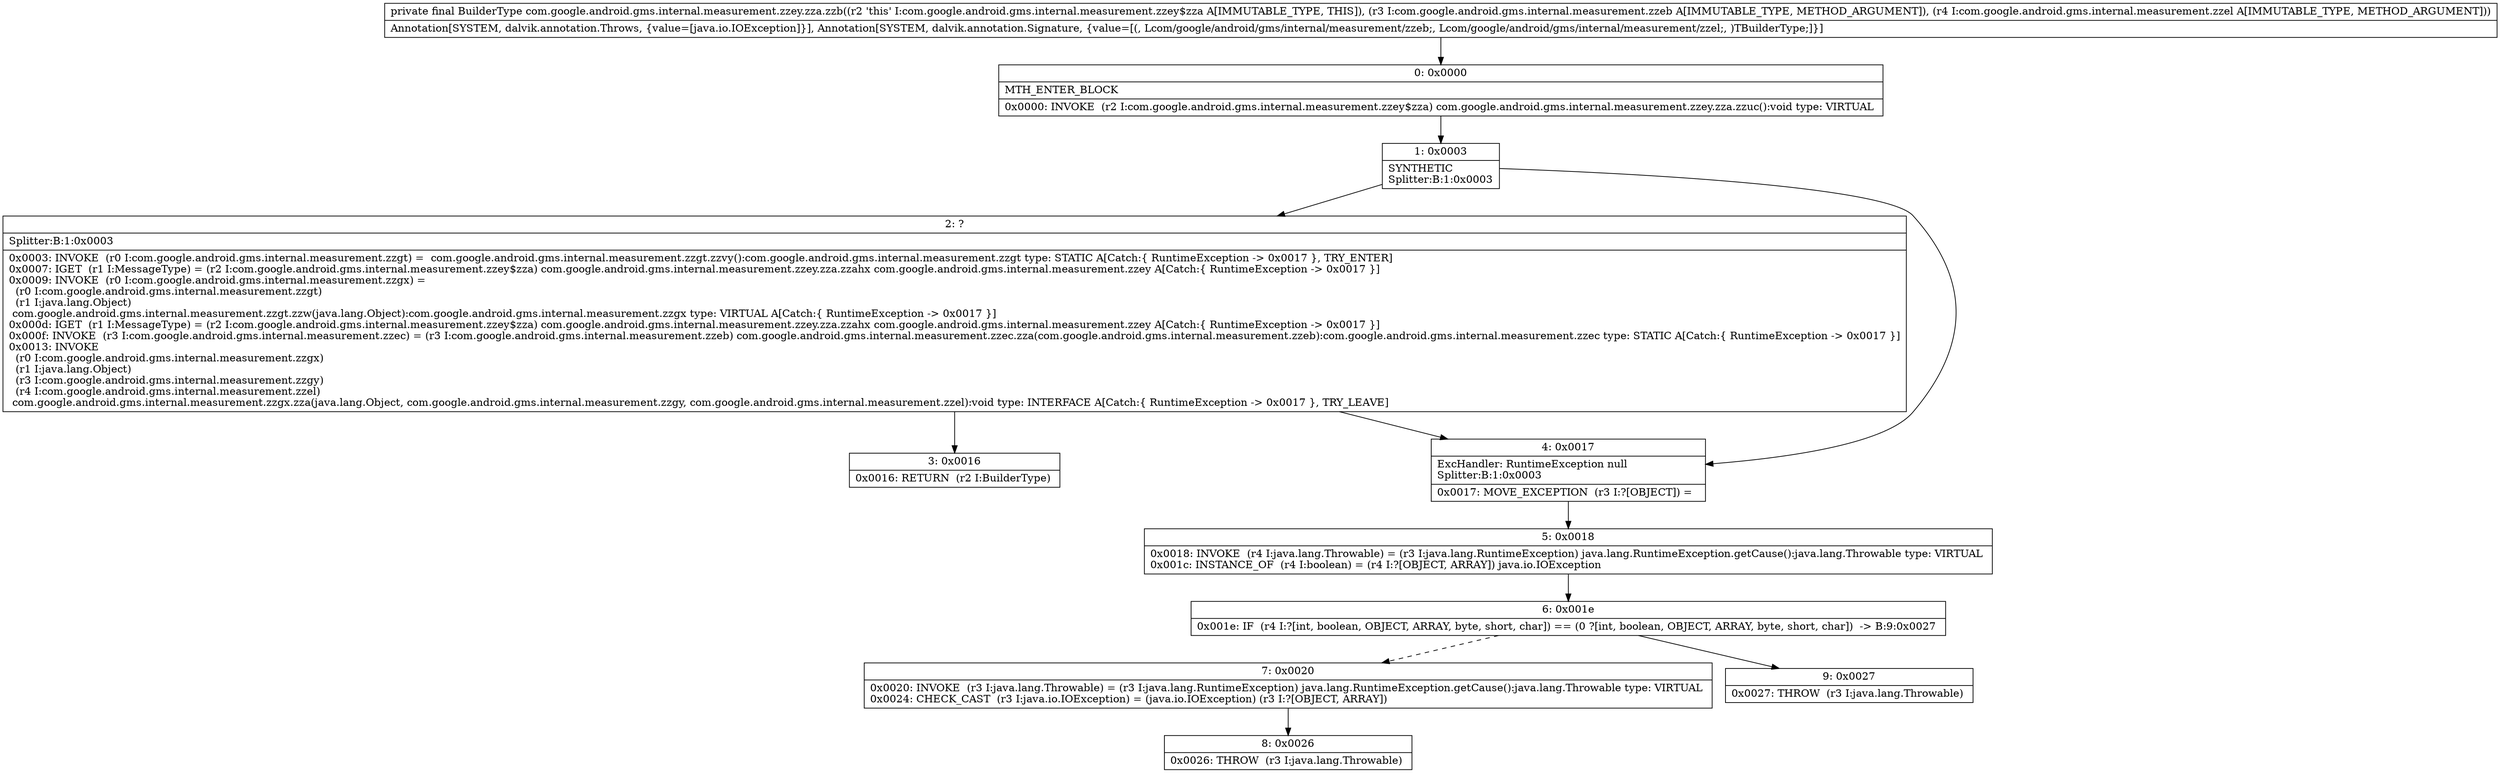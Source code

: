 digraph "CFG forcom.google.android.gms.internal.measurement.zzey.zza.zzb(Lcom\/google\/android\/gms\/internal\/measurement\/zzeb;Lcom\/google\/android\/gms\/internal\/measurement\/zzel;)Lcom\/google\/android\/gms\/internal\/measurement\/zzey$zza;" {
Node_0 [shape=record,label="{0\:\ 0x0000|MTH_ENTER_BLOCK\l|0x0000: INVOKE  (r2 I:com.google.android.gms.internal.measurement.zzey$zza) com.google.android.gms.internal.measurement.zzey.zza.zzuc():void type: VIRTUAL \l}"];
Node_1 [shape=record,label="{1\:\ 0x0003|SYNTHETIC\lSplitter:B:1:0x0003\l}"];
Node_2 [shape=record,label="{2\:\ ?|Splitter:B:1:0x0003\l|0x0003: INVOKE  (r0 I:com.google.android.gms.internal.measurement.zzgt) =  com.google.android.gms.internal.measurement.zzgt.zzvy():com.google.android.gms.internal.measurement.zzgt type: STATIC A[Catch:\{ RuntimeException \-\> 0x0017 \}, TRY_ENTER]\l0x0007: IGET  (r1 I:MessageType) = (r2 I:com.google.android.gms.internal.measurement.zzey$zza) com.google.android.gms.internal.measurement.zzey.zza.zzahx com.google.android.gms.internal.measurement.zzey A[Catch:\{ RuntimeException \-\> 0x0017 \}]\l0x0009: INVOKE  (r0 I:com.google.android.gms.internal.measurement.zzgx) = \l  (r0 I:com.google.android.gms.internal.measurement.zzgt)\l  (r1 I:java.lang.Object)\l com.google.android.gms.internal.measurement.zzgt.zzw(java.lang.Object):com.google.android.gms.internal.measurement.zzgx type: VIRTUAL A[Catch:\{ RuntimeException \-\> 0x0017 \}]\l0x000d: IGET  (r1 I:MessageType) = (r2 I:com.google.android.gms.internal.measurement.zzey$zza) com.google.android.gms.internal.measurement.zzey.zza.zzahx com.google.android.gms.internal.measurement.zzey A[Catch:\{ RuntimeException \-\> 0x0017 \}]\l0x000f: INVOKE  (r3 I:com.google.android.gms.internal.measurement.zzec) = (r3 I:com.google.android.gms.internal.measurement.zzeb) com.google.android.gms.internal.measurement.zzec.zza(com.google.android.gms.internal.measurement.zzeb):com.google.android.gms.internal.measurement.zzec type: STATIC A[Catch:\{ RuntimeException \-\> 0x0017 \}]\l0x0013: INVOKE  \l  (r0 I:com.google.android.gms.internal.measurement.zzgx)\l  (r1 I:java.lang.Object)\l  (r3 I:com.google.android.gms.internal.measurement.zzgy)\l  (r4 I:com.google.android.gms.internal.measurement.zzel)\l com.google.android.gms.internal.measurement.zzgx.zza(java.lang.Object, com.google.android.gms.internal.measurement.zzgy, com.google.android.gms.internal.measurement.zzel):void type: INTERFACE A[Catch:\{ RuntimeException \-\> 0x0017 \}, TRY_LEAVE]\l}"];
Node_3 [shape=record,label="{3\:\ 0x0016|0x0016: RETURN  (r2 I:BuilderType) \l}"];
Node_4 [shape=record,label="{4\:\ 0x0017|ExcHandler: RuntimeException null\lSplitter:B:1:0x0003\l|0x0017: MOVE_EXCEPTION  (r3 I:?[OBJECT]) =  \l}"];
Node_5 [shape=record,label="{5\:\ 0x0018|0x0018: INVOKE  (r4 I:java.lang.Throwable) = (r3 I:java.lang.RuntimeException) java.lang.RuntimeException.getCause():java.lang.Throwable type: VIRTUAL \l0x001c: INSTANCE_OF  (r4 I:boolean) = (r4 I:?[OBJECT, ARRAY]) java.io.IOException \l}"];
Node_6 [shape=record,label="{6\:\ 0x001e|0x001e: IF  (r4 I:?[int, boolean, OBJECT, ARRAY, byte, short, char]) == (0 ?[int, boolean, OBJECT, ARRAY, byte, short, char])  \-\> B:9:0x0027 \l}"];
Node_7 [shape=record,label="{7\:\ 0x0020|0x0020: INVOKE  (r3 I:java.lang.Throwable) = (r3 I:java.lang.RuntimeException) java.lang.RuntimeException.getCause():java.lang.Throwable type: VIRTUAL \l0x0024: CHECK_CAST  (r3 I:java.io.IOException) = (java.io.IOException) (r3 I:?[OBJECT, ARRAY]) \l}"];
Node_8 [shape=record,label="{8\:\ 0x0026|0x0026: THROW  (r3 I:java.lang.Throwable) \l}"];
Node_9 [shape=record,label="{9\:\ 0x0027|0x0027: THROW  (r3 I:java.lang.Throwable) \l}"];
MethodNode[shape=record,label="{private final BuilderType com.google.android.gms.internal.measurement.zzey.zza.zzb((r2 'this' I:com.google.android.gms.internal.measurement.zzey$zza A[IMMUTABLE_TYPE, THIS]), (r3 I:com.google.android.gms.internal.measurement.zzeb A[IMMUTABLE_TYPE, METHOD_ARGUMENT]), (r4 I:com.google.android.gms.internal.measurement.zzel A[IMMUTABLE_TYPE, METHOD_ARGUMENT]))  | Annotation[SYSTEM, dalvik.annotation.Throws, \{value=[java.io.IOException]\}], Annotation[SYSTEM, dalvik.annotation.Signature, \{value=[(, Lcom\/google\/android\/gms\/internal\/measurement\/zzeb;, Lcom\/google\/android\/gms\/internal\/measurement\/zzel;, )TBuilderType;]\}]\l}"];
MethodNode -> Node_0;
Node_0 -> Node_1;
Node_1 -> Node_2;
Node_1 -> Node_4;
Node_2 -> Node_3;
Node_2 -> Node_4;
Node_4 -> Node_5;
Node_5 -> Node_6;
Node_6 -> Node_7[style=dashed];
Node_6 -> Node_9;
Node_7 -> Node_8;
}

